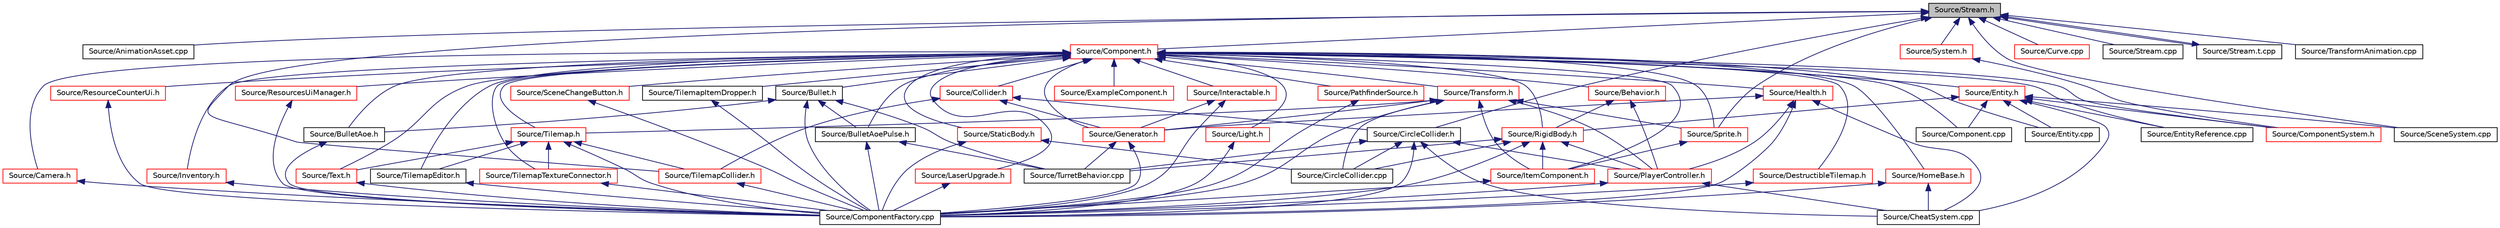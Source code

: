 digraph "Source/Stream.h"
{
 // LATEX_PDF_SIZE
  edge [fontname="Helvetica",fontsize="10",labelfontname="Helvetica",labelfontsize="10"];
  node [fontname="Helvetica",fontsize="10",shape=record];
  Node1 [label="Source/Stream.h",height=0.2,width=0.4,color="black", fillcolor="grey75", style="filled", fontcolor="black",tooltip="JSON File reading/writing."];
  Node1 -> Node2 [dir="back",color="midnightblue",fontsize="10",style="solid"];
  Node2 [label="Source/AnimationAsset.cpp",height=0.2,width=0.4,color="black", fillcolor="white", style="filled",URL="$AnimationAsset_8cpp.html",tooltip="Asset that contains information about a spritesheet animation."];
  Node1 -> Node3 [dir="back",color="midnightblue",fontsize="10",style="solid"];
  Node3 [label="Source/CircleCollider.h",height=0.2,width=0.4,color="black", fillcolor="white", style="filled",URL="$CircleCollider_8h.html",tooltip="Circle-shaped collider."];
  Node3 -> Node4 [dir="back",color="midnightblue",fontsize="10",style="solid"];
  Node4 [label="Source/CheatSystem.cpp",height=0.2,width=0.4,color="black", fillcolor="white", style="filled",URL="$CheatSystem_8cpp.html",tooltip="CheatSystem Class definition."];
  Node3 -> Node5 [dir="back",color="midnightblue",fontsize="10",style="solid"];
  Node5 [label="Source/CircleCollider.cpp",height=0.2,width=0.4,color="black", fillcolor="white", style="filled",URL="$CircleCollider_8cpp.html",tooltip="Circle-shaped collider."];
  Node3 -> Node6 [dir="back",color="midnightblue",fontsize="10",style="solid"];
  Node6 [label="Source/ComponentFactory.cpp",height=0.2,width=0.4,color="black", fillcolor="white", style="filled",URL="$ComponentFactory_8cpp.html",tooltip="Definitions for the component factory class."];
  Node3 -> Node7 [dir="back",color="midnightblue",fontsize="10",style="solid"];
  Node7 [label="Source/PlayerController.h",height=0.2,width=0.4,color="red", fillcolor="white", style="filled",URL="$PlayerController_8h.html",tooltip="PlayerController Behaviour Class."];
  Node7 -> Node4 [dir="back",color="midnightblue",fontsize="10",style="solid"];
  Node7 -> Node6 [dir="back",color="midnightblue",fontsize="10",style="solid"];
  Node3 -> Node10 [dir="back",color="midnightblue",fontsize="10",style="solid"];
  Node10 [label="Source/TurretBehavior.cpp",height=0.2,width=0.4,color="black", fillcolor="white", style="filled",URL="$TurretBehavior_8cpp.html",tooltip="Behavior Compenent for Basic Turret"];
  Node1 -> Node11 [dir="back",color="midnightblue",fontsize="10",style="solid"];
  Node11 [label="Source/Component.h",height=0.2,width=0.4,color="red", fillcolor="white", style="filled",URL="$Component_8h.html",tooltip="Virtual component header."];
  Node11 -> Node12 [dir="back",color="midnightblue",fontsize="10",style="solid"];
  Node12 [label="Source/Behavior.h",height=0.2,width=0.4,color="red", fillcolor="white", style="filled",URL="$Behavior_8h.html",tooltip="Virtual behavior component header."];
  Node12 -> Node7 [dir="back",color="midnightblue",fontsize="10",style="solid"];
  Node12 -> Node59 [dir="back",color="midnightblue",fontsize="10",style="solid"];
  Node59 [label="Source/RigidBody.h",height=0.2,width=0.4,color="red", fillcolor="white", style="filled",URL="$RigidBody_8h_source.html",tooltip=" "];
  Node59 -> Node5 [dir="back",color="midnightblue",fontsize="10",style="solid"];
  Node59 -> Node6 [dir="back",color="midnightblue",fontsize="10",style="solid"];
  Node59 -> Node71 [dir="back",color="midnightblue",fontsize="10",style="solid"];
  Node71 [label="Source/ItemComponent.h",height=0.2,width=0.4,color="red", fillcolor="white", style="filled",URL="$ItemComponent_8h.html",tooltip="Item in the world that can be picked up."];
  Node71 -> Node6 [dir="back",color="midnightblue",fontsize="10",style="solid"];
  Node59 -> Node7 [dir="back",color="midnightblue",fontsize="10",style="solid"];
  Node59 -> Node10 [dir="back",color="midnightblue",fontsize="10",style="solid"];
  Node11 -> Node75 [dir="back",color="midnightblue",fontsize="10",style="solid"];
  Node75 [label="Source/Bullet.h",height=0.2,width=0.4,color="black", fillcolor="white", style="filled",URL="$Bullet_8h_source.html",tooltip=" "];
  Node75 -> Node76 [dir="back",color="midnightblue",fontsize="10",style="solid"];
  Node76 [label="Source/BulletAoe.h",height=0.2,width=0.4,color="black", fillcolor="white", style="filled",URL="$BulletAoe_8h_source.html",tooltip=" "];
  Node76 -> Node6 [dir="back",color="midnightblue",fontsize="10",style="solid"];
  Node75 -> Node77 [dir="back",color="midnightblue",fontsize="10",style="solid"];
  Node77 [label="Source/BulletAoePulse.h",height=0.2,width=0.4,color="black", fillcolor="white", style="filled",URL="$BulletAoePulse_8h_source.html",tooltip=" "];
  Node77 -> Node6 [dir="back",color="midnightblue",fontsize="10",style="solid"];
  Node77 -> Node10 [dir="back",color="midnightblue",fontsize="10",style="solid"];
  Node75 -> Node6 [dir="back",color="midnightblue",fontsize="10",style="solid"];
  Node75 -> Node10 [dir="back",color="midnightblue",fontsize="10",style="solid"];
  Node11 -> Node76 [dir="back",color="midnightblue",fontsize="10",style="solid"];
  Node11 -> Node77 [dir="back",color="midnightblue",fontsize="10",style="solid"];
  Node11 -> Node78 [dir="back",color="midnightblue",fontsize="10",style="solid"];
  Node78 [label="Source/Camera.h",height=0.2,width=0.4,color="red", fillcolor="white", style="filled",URL="$Camera_8h.html",tooltip="Camera component for rendering."];
  Node78 -> Node6 [dir="back",color="midnightblue",fontsize="10",style="solid"];
  Node11 -> Node89 [dir="back",color="midnightblue",fontsize="10",style="solid"];
  Node89 [label="Source/Collider.h",height=0.2,width=0.4,color="red", fillcolor="white", style="filled",URL="$Collider_8h.html",tooltip="Base component for detecting collisions."];
  Node89 -> Node3 [dir="back",color="midnightblue",fontsize="10",style="solid"];
  Node89 -> Node24 [dir="back",color="midnightblue",fontsize="10",style="solid"];
  Node24 [label="Source/Generator.h",height=0.2,width=0.4,color="red", fillcolor="white", style="filled",URL="$Generator_8h_source.html",tooltip=" "];
  Node24 -> Node6 [dir="back",color="midnightblue",fontsize="10",style="solid"];
  Node24 -> Node10 [dir="back",color="midnightblue",fontsize="10",style="solid"];
  Node89 -> Node90 [dir="back",color="midnightblue",fontsize="10",style="solid"];
  Node90 [label="Source/TilemapCollider.h",height=0.2,width=0.4,color="red", fillcolor="white", style="filled",URL="$TilemapCollider_8h.html",tooltip="tilemap collider"];
  Node90 -> Node6 [dir="back",color="midnightblue",fontsize="10",style="solid"];
  Node11 -> Node91 [dir="back",color="midnightblue",fontsize="10",style="solid"];
  Node91 [label="Source/Component.cpp",height=0.2,width=0.4,color="black", fillcolor="white", style="filled",URL="$Component_8cpp.html",tooltip="Virtual component header."];
  Node11 -> Node92 [dir="back",color="midnightblue",fontsize="10",style="solid"];
  Node92 [label="Source/ComponentSystem.h",height=0.2,width=0.4,color="red", fillcolor="white", style="filled",URL="$ComponentSystem_8h.html",tooltip="System that keeps track of a specific kind of Component."];
  Node11 -> Node100 [dir="back",color="midnightblue",fontsize="10",style="solid"];
  Node100 [label="Source/DestructibleTilemap.h",height=0.2,width=0.4,color="red", fillcolor="white", style="filled",URL="$DestructibleTilemap_8h.html",tooltip="Component responsible for handling the breaking of tiles with varrying strengths."];
  Node100 -> Node6 [dir="back",color="midnightblue",fontsize="10",style="solid"];
  Node11 -> Node96 [dir="back",color="midnightblue",fontsize="10",style="solid"];
  Node96 [label="Source/Entity.cpp",height=0.2,width=0.4,color="black", fillcolor="white", style="filled",URL="$Entity_8cpp.html",tooltip="Function definitions for the Entity class."];
  Node11 -> Node101 [dir="back",color="midnightblue",fontsize="10",style="solid"];
  Node101 [label="Source/Entity.h",height=0.2,width=0.4,color="red", fillcolor="white", style="filled",URL="$Entity_8h.html",tooltip="Entity class which holds Components."];
  Node101 -> Node4 [dir="back",color="midnightblue",fontsize="10",style="solid"];
  Node101 -> Node91 [dir="back",color="midnightblue",fontsize="10",style="solid"];
  Node101 -> Node92 [dir="back",color="midnightblue",fontsize="10",style="solid"];
  Node101 -> Node96 [dir="back",color="midnightblue",fontsize="10",style="solid"];
  Node101 -> Node130 [dir="back",color="midnightblue",fontsize="10",style="solid"];
  Node130 [label="Source/EntityReference.cpp",height=0.2,width=0.4,color="black", fillcolor="white", style="filled",URL="$EntityReference_8cpp.html",tooltip="a reference to an Entity in the scene"];
  Node101 -> Node59 [dir="back",color="midnightblue",fontsize="10",style="solid"];
  Node101 -> Node126 [dir="back",color="midnightblue",fontsize="10",style="solid"];
  Node126 [label="Source/SceneSystem.cpp",height=0.2,width=0.4,color="black", fillcolor="white", style="filled",URL="$SceneSystem_8cpp.html",tooltip="handles the process of resetting and changing scenes"];
  Node11 -> Node130 [dir="back",color="midnightblue",fontsize="10",style="solid"];
  Node11 -> Node137 [dir="back",color="midnightblue",fontsize="10",style="solid"];
  Node137 [label="Source/ExampleComponent.h",height=0.2,width=0.4,color="red", fillcolor="white", style="filled",URL="$ExampleComponent_8h.html",tooltip="DESCRIPTION HERE."];
  Node11 -> Node24 [dir="back",color="midnightblue",fontsize="10",style="solid"];
  Node11 -> Node139 [dir="back",color="midnightblue",fontsize="10",style="solid"];
  Node139 [label="Source/Health.h",height=0.2,width=0.4,color="red", fillcolor="white", style="filled",URL="$Health_8h_source.html",tooltip=" "];
  Node139 -> Node4 [dir="back",color="midnightblue",fontsize="10",style="solid"];
  Node139 -> Node6 [dir="back",color="midnightblue",fontsize="10",style="solid"];
  Node139 -> Node24 [dir="back",color="midnightblue",fontsize="10",style="solid"];
  Node139 -> Node7 [dir="back",color="midnightblue",fontsize="10",style="solid"];
  Node11 -> Node140 [dir="back",color="midnightblue",fontsize="10",style="solid"];
  Node140 [label="Source/HomeBase.h",height=0.2,width=0.4,color="red", fillcolor="white", style="filled",URL="$HomeBase_8h_source.html",tooltip=" "];
  Node140 -> Node4 [dir="back",color="midnightblue",fontsize="10",style="solid"];
  Node140 -> Node6 [dir="back",color="midnightblue",fontsize="10",style="solid"];
  Node11 -> Node141 [dir="back",color="midnightblue",fontsize="10",style="solid"];
  Node141 [label="Source/Interactable.h",height=0.2,width=0.4,color="red", fillcolor="white", style="filled",URL="$Interactable_8h.html",tooltip="Component which can be interacted with by pressing a button when nearby."];
  Node141 -> Node6 [dir="back",color="midnightblue",fontsize="10",style="solid"];
  Node141 -> Node24 [dir="back",color="midnightblue",fontsize="10",style="solid"];
  Node11 -> Node142 [dir="back",color="midnightblue",fontsize="10",style="solid"];
  Node142 [label="Source/Inventory.h",height=0.2,width=0.4,color="red", fillcolor="white", style="filled",URL="$Inventory_8h.html",tooltip="Inventory component that stores items."];
  Node142 -> Node6 [dir="back",color="midnightblue",fontsize="10",style="solid"];
  Node11 -> Node71 [dir="back",color="midnightblue",fontsize="10",style="solid"];
  Node11 -> Node143 [dir="back",color="midnightblue",fontsize="10",style="solid"];
  Node143 [label="Source/LaserUpgrade.h",height=0.2,width=0.4,color="red", fillcolor="white", style="filled",URL="$LaserUpgrade_8h.html",tooltip="collectable upgrade to the player's MiningLaser"];
  Node143 -> Node6 [dir="back",color="midnightblue",fontsize="10",style="solid"];
  Node11 -> Node144 [dir="back",color="midnightblue",fontsize="10",style="solid"];
  Node144 [label="Source/Light.h",height=0.2,width=0.4,color="red", fillcolor="white", style="filled",URL="$Light_8h.html",tooltip="Light source component. It shines."];
  Node144 -> Node6 [dir="back",color="midnightblue",fontsize="10",style="solid"];
  Node11 -> Node145 [dir="back",color="midnightblue",fontsize="10",style="solid"];
  Node145 [label="Source/PathfinderSource.h",height=0.2,width=0.4,color="red", fillcolor="white", style="filled",URL="$PathfinderSource_8h.html",tooltip="Defines parent entity as the map for pathfinding."];
  Node145 -> Node6 [dir="back",color="midnightblue",fontsize="10",style="solid"];
  Node11 -> Node146 [dir="back",color="midnightblue",fontsize="10",style="solid"];
  Node146 [label="Source/ResourceCounterUi.h",height=0.2,width=0.4,color="red", fillcolor="white", style="filled",URL="$ResourceCounterUi_8h.html",tooltip="Ui Component that displays a resource sprite and a count."];
  Node146 -> Node6 [dir="back",color="midnightblue",fontsize="10",style="solid"];
  Node11 -> Node106 [dir="back",color="midnightblue",fontsize="10",style="solid"];
  Node106 [label="Source/ResourcesUiManager.h",height=0.2,width=0.4,color="red", fillcolor="white", style="filled",URL="$ResourcesUiManager_8h.html",tooltip="Component that manages the UI for displaying what resources a player currently has."];
  Node106 -> Node6 [dir="back",color="midnightblue",fontsize="10",style="solid"];
  Node11 -> Node59 [dir="back",color="midnightblue",fontsize="10",style="solid"];
  Node11 -> Node147 [dir="back",color="midnightblue",fontsize="10",style="solid"];
  Node147 [label="Source/SceneChangeButton.h",height=0.2,width=0.4,color="red", fillcolor="white", style="filled",URL="$SceneChangeButton_8h.html",tooltip="Component that changes the scene when clicked."];
  Node147 -> Node6 [dir="back",color="midnightblue",fontsize="10",style="solid"];
  Node11 -> Node107 [dir="back",color="midnightblue",fontsize="10",style="solid"];
  Node107 [label="Source/Sprite.h",height=0.2,width=0.4,color="red", fillcolor="white", style="filled",URL="$Sprite_8h_source.html",tooltip=" "];
  Node107 -> Node71 [dir="back",color="midnightblue",fontsize="10",style="solid"];
  Node11 -> Node148 [dir="back",color="midnightblue",fontsize="10",style="solid"];
  Node148 [label="Source/StaticBody.h",height=0.2,width=0.4,color="red", fillcolor="white", style="filled",URL="$StaticBody_8h.html",tooltip="pysics body which can be collided with and does not move"];
  Node148 -> Node5 [dir="back",color="midnightblue",fontsize="10",style="solid"];
  Node148 -> Node6 [dir="back",color="midnightblue",fontsize="10",style="solid"];
  Node11 -> Node134 [dir="back",color="midnightblue",fontsize="10",style="solid"];
  Node134 [label="Source/Text.h",height=0.2,width=0.4,color="red", fillcolor="white", style="filled",URL="$Text_8h.html",tooltip="Component that makes use of Tilemap to draw text."];
  Node134 -> Node6 [dir="back",color="midnightblue",fontsize="10",style="solid"];
  Node11 -> Node133 [dir="back",color="midnightblue",fontsize="10",style="solid"];
  Node133 [label="Source/Tilemap.h",height=0.2,width=0.4,color="red", fillcolor="white", style="filled",URL="$Tilemap_8h.html",tooltip="Tilemap component - loads and manages a tilemap array."];
  Node133 -> Node6 [dir="back",color="midnightblue",fontsize="10",style="solid"];
  Node133 -> Node134 [dir="back",color="midnightblue",fontsize="10",style="solid"];
  Node133 -> Node90 [dir="back",color="midnightblue",fontsize="10",style="solid"];
  Node133 -> Node114 [dir="back",color="midnightblue",fontsize="10",style="solid"];
  Node114 [label="Source/TilemapEditor.h",height=0.2,width=0.4,color="black", fillcolor="white", style="filled",URL="$TilemapEditor_8h.html",tooltip="Component that allows direct editing of a Tilemap."];
  Node114 -> Node6 [dir="back",color="midnightblue",fontsize="10",style="solid"];
  Node133 -> Node136 [dir="back",color="midnightblue",fontsize="10",style="solid"];
  Node136 [label="Source/TilemapTextureConnector.h",height=0.2,width=0.4,color="red", fillcolor="white", style="filled",URL="$TilemapTextureConnector_8h.html",tooltip="Component that uses a parent 'source' tilemap to update a child tilemap with connected textures."];
  Node136 -> Node6 [dir="back",color="midnightblue",fontsize="10",style="solid"];
  Node11 -> Node114 [dir="back",color="midnightblue",fontsize="10",style="solid"];
  Node11 -> Node115 [dir="back",color="midnightblue",fontsize="10",style="solid"];
  Node115 [label="Source/TilemapItemDropper.h",height=0.2,width=0.4,color="black", fillcolor="white", style="filled",URL="$TilemapItemDropper_8h.html",tooltip="Drops an item whenever a tile is broken."];
  Node115 -> Node6 [dir="back",color="midnightblue",fontsize="10",style="solid"];
  Node11 -> Node136 [dir="back",color="midnightblue",fontsize="10",style="solid"];
  Node11 -> Node150 [dir="back",color="midnightblue",fontsize="10",style="solid"];
  Node150 [label="Source/Transform.h",height=0.2,width=0.4,color="red", fillcolor="white", style="filled",URL="$Transform_8h.html",tooltip="Transform."];
  Node150 -> Node5 [dir="back",color="midnightblue",fontsize="10",style="solid"];
  Node150 -> Node6 [dir="back",color="midnightblue",fontsize="10",style="solid"];
  Node150 -> Node24 [dir="back",color="midnightblue",fontsize="10",style="solid"];
  Node150 -> Node71 [dir="back",color="midnightblue",fontsize="10",style="solid"];
  Node150 -> Node7 [dir="back",color="midnightblue",fontsize="10",style="solid"];
  Node150 -> Node107 [dir="back",color="midnightblue",fontsize="10",style="solid"];
  Node150 -> Node133 [dir="back",color="midnightblue",fontsize="10",style="solid"];
  Node1 -> Node156 [dir="back",color="midnightblue",fontsize="10",style="solid"];
  Node156 [label="Source/Curve.cpp",height=0.2,width=0.4,color="red", fillcolor="white", style="filled",URL="$Curve_8cpp.html",tooltip="class for interpolating between sequences of values"];
  Node1 -> Node126 [dir="back",color="midnightblue",fontsize="10",style="solid"];
  Node1 -> Node107 [dir="back",color="midnightblue",fontsize="10",style="solid"];
  Node1 -> Node160 [dir="back",color="midnightblue",fontsize="10",style="solid"];
  Node160 [label="Source/Stream.cpp",height=0.2,width=0.4,color="black", fillcolor="white", style="filled",URL="$Stream_8cpp.html",tooltip="JSON File reading/writing."];
  Node1 -> Node161 [dir="back",color="midnightblue",fontsize="10",style="solid"];
  Node161 [label="Source/Stream.t.cpp",height=0.2,width=0.4,color="black", fillcolor="white", style="filled",URL="$Stream_8t_8cpp.html",tooltip="JSON File reading/writing."];
  Node161 -> Node1 [dir="back",color="midnightblue",fontsize="10",style="solid"];
  Node1 -> Node162 [dir="back",color="midnightblue",fontsize="10",style="solid"];
  Node162 [label="Source/System.h",height=0.2,width=0.4,color="red", fillcolor="white", style="filled",URL="$System_8h.html",tooltip="Base class for all Systems."];
  Node162 -> Node92 [dir="back",color="midnightblue",fontsize="10",style="solid"];
  Node1 -> Node90 [dir="back",color="midnightblue",fontsize="10",style="solid"];
  Node1 -> Node159 [dir="back",color="midnightblue",fontsize="10",style="solid"];
  Node159 [label="Source/TransformAnimation.cpp",height=0.2,width=0.4,color="black", fillcolor="white", style="filled",URL="$TransformAnimation_8cpp.html",tooltip="Asset that animates a Transform with Curves."];
}
